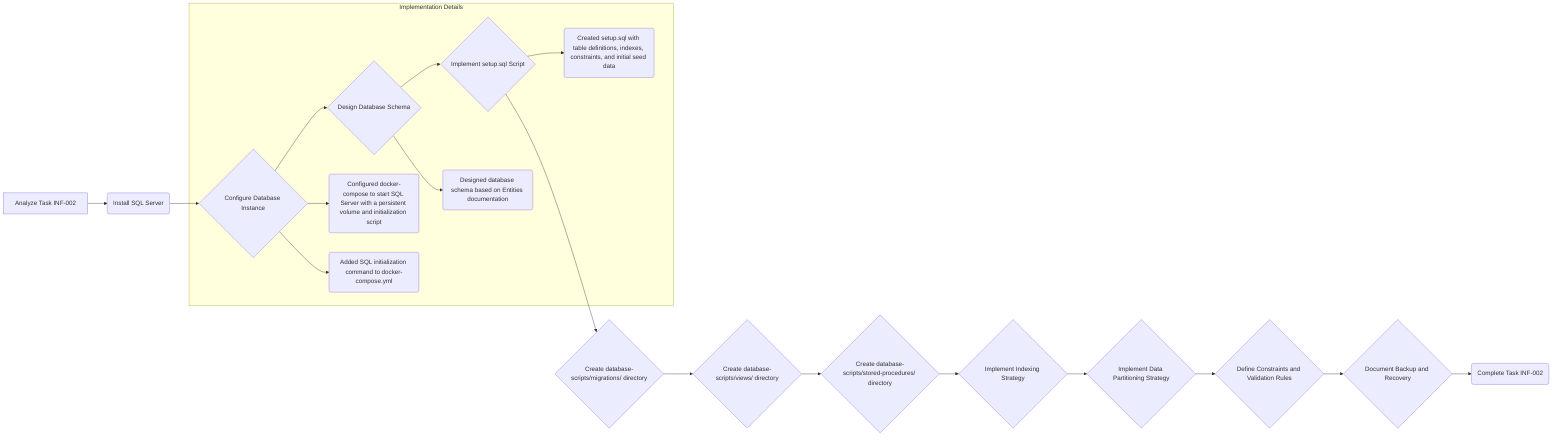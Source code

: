 graph LR
    A[Analyze Task INF-002] --> B(Install SQL Server);
    B --> C{Configure Database Instance};
    C --> D{Design Database Schema};
    D --> E{Implement setup.sql Script};
    E --> F{Create database-scripts/migrations/ directory};
    F --> G{Create database-scripts/views/ directory};
    G --> H{Create database-scripts/stored-procedures/ directory};
    H --> I{Implement Indexing Strategy};
    I --> J{Implement Data Partitioning Strategy};
    J --> K{Define Constraints and Validation Rules};
    K --> L{Document Backup and Recovery};
    L --> M(Complete Task INF-002);

subgraph Implementation Details
    C --> C1(Configured docker-compose to start SQL Server with a persistent volume and initialization script);
    D --> D1(Designed database schema based on Entities documentation);
    E --> E2(Created setup.sql with table definitions, indexes, constraints, and initial seed data);
    C --> C2(Added SQL initialization command to docker-compose.yml);
end